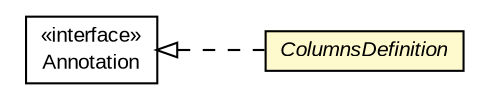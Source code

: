 #!/usr/local/bin/dot
#
# Class diagram 
# Generated by UMLGraph version R5_6-24-gf6e263 (http://www.umlgraph.org/)
#

digraph G {
	edge [fontname="arial",fontsize=10,labelfontname="arial",labelfontsize=10];
	node [fontname="arial",fontsize=10,shape=plaintext];
	nodesep=0.25;
	ranksep=0.5;
	rankdir=LR;
	// com.gwtplatform.carstore.client.columninitializer.ColumnsDefinition
	c197390 [label=<<table title="com.gwtplatform.carstore.client.columninitializer.ColumnsDefinition" border="0" cellborder="1" cellspacing="0" cellpadding="2" port="p" bgcolor="lemonChiffon" href="./ColumnsDefinition.html">
		<tr><td><table border="0" cellspacing="0" cellpadding="1">
<tr><td align="center" balign="center"><font face="arial italic"> ColumnsDefinition </font></td></tr>
		</table></td></tr>
		</table>>, URL="./ColumnsDefinition.html", fontname="arial", fontcolor="black", fontsize=10.0];
	//com.gwtplatform.carstore.client.columninitializer.ColumnsDefinition implements java.lang.annotation.Annotation
	c197490:p -> c197390:p [dir=back,arrowtail=empty,style=dashed];
	// java.lang.annotation.Annotation
	c197490 [label=<<table title="java.lang.annotation.Annotation" border="0" cellborder="1" cellspacing="0" cellpadding="2" port="p" href="http://download.oracle.com/javase/6/docs/api/java/lang/annotation/Annotation.html">
		<tr><td><table border="0" cellspacing="0" cellpadding="1">
<tr><td align="center" balign="center"> &#171;interface&#187; </td></tr>
<tr><td align="center" balign="center"> Annotation </td></tr>
		</table></td></tr>
		</table>>, URL="http://download.oracle.com/javase/6/docs/api/java/lang/annotation/Annotation.html", fontname="arial", fontcolor="black", fontsize=10.0];
}

